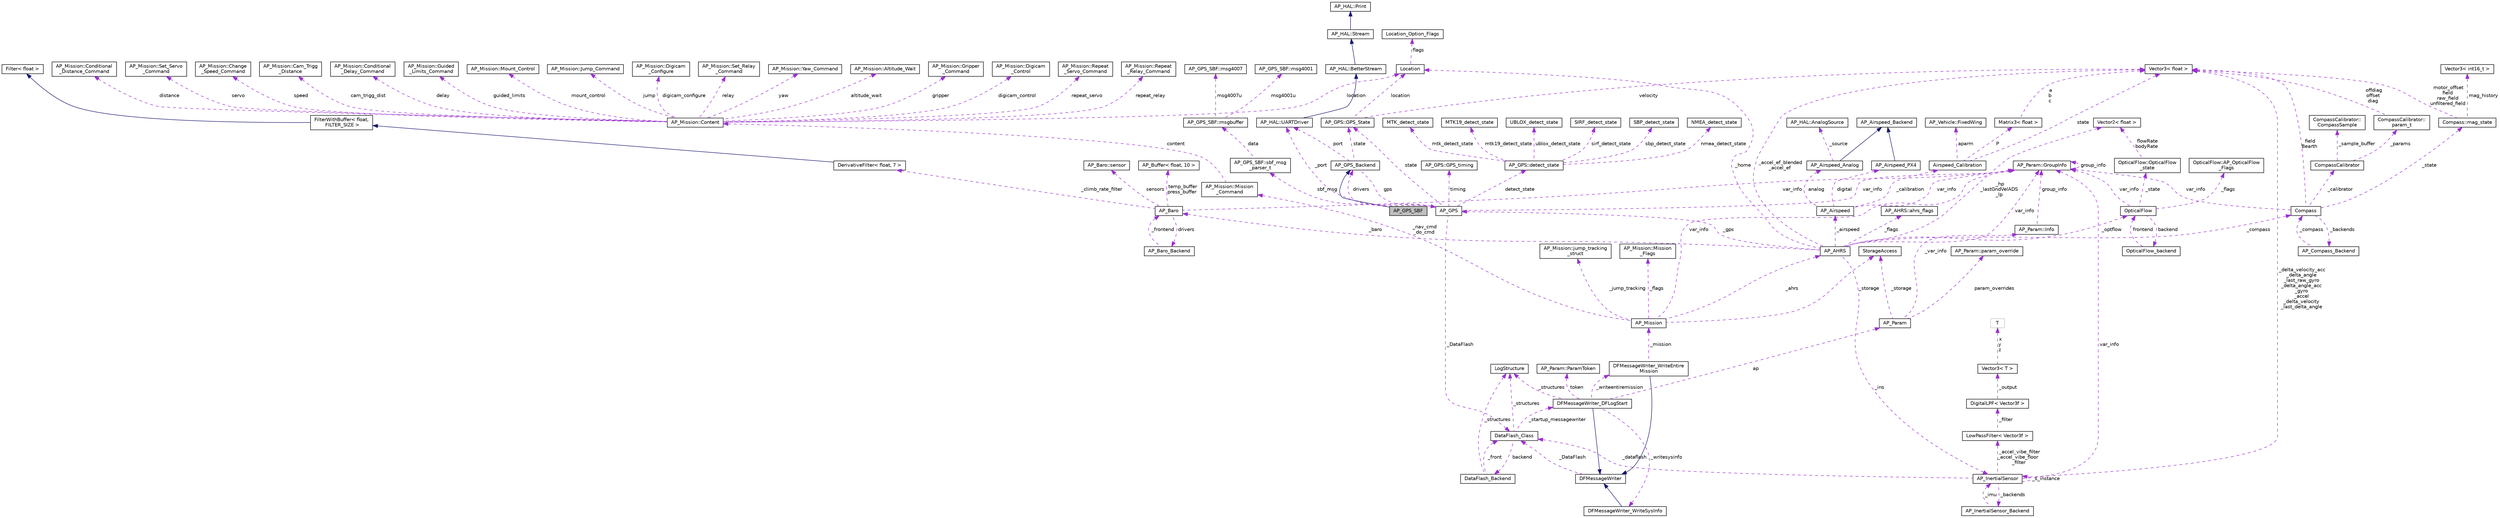 digraph "AP_GPS_SBF"
{
 // INTERACTIVE_SVG=YES
  edge [fontname="Helvetica",fontsize="10",labelfontname="Helvetica",labelfontsize="10"];
  node [fontname="Helvetica",fontsize="10",shape=record];
  Node1 [label="AP_GPS_SBF",height=0.2,width=0.4,color="black", fillcolor="grey75", style="filled", fontcolor="black"];
  Node2 -> Node1 [dir="back",color="midnightblue",fontsize="10",style="solid",fontname="Helvetica"];
  Node2 [label="AP_GPS_Backend",height=0.2,width=0.4,color="black", fillcolor="white", style="filled",URL="$classAP__GPS__Backend.html"];
  Node3 -> Node2 [dir="back",color="darkorchid3",fontsize="10",style="dashed",label=" port" ,fontname="Helvetica"];
  Node3 [label="AP_HAL::UARTDriver",height=0.2,width=0.4,color="black", fillcolor="white", style="filled",URL="$classAP__HAL_1_1UARTDriver.html"];
  Node4 -> Node3 [dir="back",color="midnightblue",fontsize="10",style="solid",fontname="Helvetica"];
  Node4 [label="AP_HAL::BetterStream",height=0.2,width=0.4,color="black", fillcolor="white", style="filled",URL="$classAP__HAL_1_1BetterStream.html"];
  Node5 -> Node4 [dir="back",color="midnightblue",fontsize="10",style="solid",fontname="Helvetica"];
  Node5 [label="AP_HAL::Stream",height=0.2,width=0.4,color="black", fillcolor="white", style="filled",URL="$classAP__HAL_1_1Stream.html"];
  Node6 -> Node5 [dir="back",color="midnightblue",fontsize="10",style="solid",fontname="Helvetica"];
  Node6 [label="AP_HAL::Print",height=0.2,width=0.4,color="black", fillcolor="white", style="filled",URL="$classAP__HAL_1_1Print.html"];
  Node7 -> Node2 [dir="back",color="darkorchid3",fontsize="10",style="dashed",label=" gps" ,fontname="Helvetica"];
  Node7 [label="AP_GPS",height=0.2,width=0.4,color="black", fillcolor="white", style="filled",URL="$classAP__GPS.html"];
  Node8 -> Node7 [dir="back",color="darkorchid3",fontsize="10",style="dashed",label=" detect_state" ,fontname="Helvetica"];
  Node8 [label="AP_GPS::detect_state",height=0.2,width=0.4,color="black", fillcolor="white", style="filled",URL="$structAP__GPS_1_1detect__state.html"];
  Node9 -> Node8 [dir="back",color="darkorchid3",fontsize="10",style="dashed",label=" sbp_detect_state" ,fontname="Helvetica"];
  Node9 [label="SBP_detect_state",height=0.2,width=0.4,color="black", fillcolor="white", style="filled",URL="$structSBP__detect__state.html"];
  Node10 -> Node8 [dir="back",color="darkorchid3",fontsize="10",style="dashed",label=" ublox_detect_state" ,fontname="Helvetica"];
  Node10 [label="UBLOX_detect_state",height=0.2,width=0.4,color="black", fillcolor="white", style="filled",URL="$structUBLOX__detect__state.html"];
  Node11 -> Node8 [dir="back",color="darkorchid3",fontsize="10",style="dashed",label=" sirf_detect_state" ,fontname="Helvetica"];
  Node11 [label="SIRF_detect_state",height=0.2,width=0.4,color="black", fillcolor="white", style="filled",URL="$structSIRF__detect__state.html"];
  Node12 -> Node8 [dir="back",color="darkorchid3",fontsize="10",style="dashed",label=" mtk19_detect_state" ,fontname="Helvetica"];
  Node12 [label="MTK19_detect_state",height=0.2,width=0.4,color="black", fillcolor="white", style="filled",URL="$structMTK19__detect__state.html"];
  Node13 -> Node8 [dir="back",color="darkorchid3",fontsize="10",style="dashed",label=" nmea_detect_state" ,fontname="Helvetica"];
  Node13 [label="NMEA_detect_state",height=0.2,width=0.4,color="black", fillcolor="white", style="filled",URL="$structNMEA__detect__state.html"];
  Node14 -> Node8 [dir="back",color="darkorchid3",fontsize="10",style="dashed",label=" mtk_detect_state" ,fontname="Helvetica"];
  Node14 [label="MTK_detect_state",height=0.2,width=0.4,color="black", fillcolor="white", style="filled",URL="$structMTK__detect__state.html"];
  Node15 -> Node7 [dir="back",color="darkorchid3",fontsize="10",style="dashed",label=" timing" ,fontname="Helvetica"];
  Node15 [label="AP_GPS::GPS_timing",height=0.2,width=0.4,color="black", fillcolor="white", style="filled",URL="$structAP__GPS_1_1GPS__timing.html"];
  Node2 -> Node7 [dir="back",color="darkorchid3",fontsize="10",style="dashed",label=" drivers" ,fontname="Helvetica"];
  Node16 -> Node7 [dir="back",color="darkorchid3",fontsize="10",style="dashed",label=" _DataFlash" ,fontname="Helvetica"];
  Node16 [label="DataFlash_Class",height=0.2,width=0.4,color="black", fillcolor="white", style="filled",URL="$classDataFlash__Class.html"];
  Node17 -> Node16 [dir="back",color="darkorchid3",fontsize="10",style="dashed",label=" _structures" ,fontname="Helvetica"];
  Node17 [label="LogStructure",height=0.2,width=0.4,color="black", fillcolor="white", style="filled",URL="$structLogStructure.html"];
  Node18 -> Node16 [dir="back",color="darkorchid3",fontsize="10",style="dashed",label=" backend" ,fontname="Helvetica"];
  Node18 [label="DataFlash_Backend",height=0.2,width=0.4,color="black", fillcolor="white", style="filled",URL="$classDataFlash__Backend.html"];
  Node17 -> Node18 [dir="back",color="darkorchid3",fontsize="10",style="dashed",label=" _structures" ,fontname="Helvetica"];
  Node16 -> Node18 [dir="back",color="darkorchid3",fontsize="10",style="dashed",label=" _front" ,fontname="Helvetica"];
  Node19 -> Node16 [dir="back",color="darkorchid3",fontsize="10",style="dashed",label=" _startup_messagewriter" ,fontname="Helvetica"];
  Node19 [label="DFMessageWriter_DFLogStart",height=0.2,width=0.4,color="black", fillcolor="white", style="filled",URL="$classDFMessageWriter__DFLogStart.html"];
  Node20 -> Node19 [dir="back",color="midnightblue",fontsize="10",style="solid",fontname="Helvetica"];
  Node20 [label="DFMessageWriter",height=0.2,width=0.4,color="black", fillcolor="white", style="filled",URL="$classDFMessageWriter.html"];
  Node16 -> Node20 [dir="back",color="darkorchid3",fontsize="10",style="dashed",label=" _DataFlash" ,fontname="Helvetica"];
  Node21 -> Node19 [dir="back",color="darkorchid3",fontsize="10",style="dashed",label=" _writeentiremission" ,fontname="Helvetica"];
  Node21 [label="DFMessageWriter_WriteEntire\lMission",height=0.2,width=0.4,color="black", fillcolor="white", style="filled",URL="$classDFMessageWriter__WriteEntireMission.html"];
  Node20 -> Node21 [dir="back",color="midnightblue",fontsize="10",style="solid",fontname="Helvetica"];
  Node22 -> Node21 [dir="back",color="darkorchid3",fontsize="10",style="dashed",label=" _mission" ,fontname="Helvetica"];
  Node22 [label="AP_Mission",height=0.2,width=0.4,color="black", fillcolor="white", style="filled",URL="$classAP__Mission.html",tooltip="Object managing Mission. "];
  Node23 -> Node22 [dir="back",color="darkorchid3",fontsize="10",style="dashed",label=" _storage" ,fontname="Helvetica"];
  Node23 [label="StorageAccess",height=0.2,width=0.4,color="black", fillcolor="white", style="filled",URL="$classStorageAccess.html"];
  Node24 -> Node22 [dir="back",color="darkorchid3",fontsize="10",style="dashed",label=" _nav_cmd\n_do_cmd" ,fontname="Helvetica"];
  Node24 [label="AP_Mission::Mission\l_Command",height=0.2,width=0.4,color="black", fillcolor="white", style="filled",URL="$structAP__Mission_1_1Mission__Command.html"];
  Node25 -> Node24 [dir="back",color="darkorchid3",fontsize="10",style="dashed",label=" content" ,fontname="Helvetica"];
  Node25 [label="AP_Mission::Content",height=0.2,width=0.4,color="black", fillcolor="white", style="filled",URL="$unionAP__Mission_1_1Content.html"];
  Node26 -> Node25 [dir="back",color="darkorchid3",fontsize="10",style="dashed",label=" guided_limits" ,fontname="Helvetica"];
  Node26 [label="AP_Mission::Guided\l_Limits_Command",height=0.2,width=0.4,color="black", fillcolor="white", style="filled",URL="$structAP__Mission_1_1Guided__Limits__Command.html"];
  Node27 -> Node25 [dir="back",color="darkorchid3",fontsize="10",style="dashed",label=" mount_control" ,fontname="Helvetica"];
  Node27 [label="AP_Mission::Mount_Control",height=0.2,width=0.4,color="black", fillcolor="white", style="filled",URL="$structAP__Mission_1_1Mount__Control.html"];
  Node28 -> Node25 [dir="back",color="darkorchid3",fontsize="10",style="dashed",label=" repeat_relay" ,fontname="Helvetica"];
  Node28 [label="AP_Mission::Repeat\l_Relay_Command",height=0.2,width=0.4,color="black", fillcolor="white", style="filled",URL="$structAP__Mission_1_1Repeat__Relay__Command.html"];
  Node29 -> Node25 [dir="back",color="darkorchid3",fontsize="10",style="dashed",label=" distance" ,fontname="Helvetica"];
  Node29 [label="AP_Mission::Conditional\l_Distance_Command",height=0.2,width=0.4,color="black", fillcolor="white", style="filled",URL="$structAP__Mission_1_1Conditional__Distance__Command.html"];
  Node30 -> Node25 [dir="back",color="darkorchid3",fontsize="10",style="dashed",label=" servo" ,fontname="Helvetica"];
  Node30 [label="AP_Mission::Set_Servo\l_Command",height=0.2,width=0.4,color="black", fillcolor="white", style="filled",URL="$structAP__Mission_1_1Set__Servo__Command.html"];
  Node31 -> Node25 [dir="back",color="darkorchid3",fontsize="10",style="dashed",label=" speed" ,fontname="Helvetica"];
  Node31 [label="AP_Mission::Change\l_Speed_Command",height=0.2,width=0.4,color="black", fillcolor="white", style="filled",URL="$structAP__Mission_1_1Change__Speed__Command.html"];
  Node32 -> Node25 [dir="back",color="darkorchid3",fontsize="10",style="dashed",label=" cam_trigg_dist" ,fontname="Helvetica"];
  Node32 [label="AP_Mission::Cam_Trigg\l_Distance",height=0.2,width=0.4,color="black", fillcolor="white", style="filled",URL="$structAP__Mission_1_1Cam__Trigg__Distance.html"];
  Node33 -> Node25 [dir="back",color="darkorchid3",fontsize="10",style="dashed",label=" delay" ,fontname="Helvetica"];
  Node33 [label="AP_Mission::Conditional\l_Delay_Command",height=0.2,width=0.4,color="black", fillcolor="white", style="filled",URL="$structAP__Mission_1_1Conditional__Delay__Command.html"];
  Node34 -> Node25 [dir="back",color="darkorchid3",fontsize="10",style="dashed",label=" jump" ,fontname="Helvetica"];
  Node34 [label="AP_Mission::Jump_Command",height=0.2,width=0.4,color="black", fillcolor="white", style="filled",URL="$structAP__Mission_1_1Jump__Command.html"];
  Node35 -> Node25 [dir="back",color="darkorchid3",fontsize="10",style="dashed",label=" location" ,fontname="Helvetica"];
  Node35 [label="Location",height=0.2,width=0.4,color="black", fillcolor="white", style="filled",URL="$structLocation.html"];
  Node36 -> Node35 [dir="back",color="darkorchid3",fontsize="10",style="dashed",label=" flags" ,fontname="Helvetica"];
  Node36 [label="Location_Option_Flags",height=0.2,width=0.4,color="black", fillcolor="white", style="filled",URL="$structLocation__Option__Flags.html"];
  Node37 -> Node25 [dir="back",color="darkorchid3",fontsize="10",style="dashed",label=" digicam_configure" ,fontname="Helvetica"];
  Node37 [label="AP_Mission::Digicam\l_Configure",height=0.2,width=0.4,color="black", fillcolor="white", style="filled",URL="$structAP__Mission_1_1Digicam__Configure.html"];
  Node38 -> Node25 [dir="back",color="darkorchid3",fontsize="10",style="dashed",label=" relay" ,fontname="Helvetica"];
  Node38 [label="AP_Mission::Set_Relay\l_Command",height=0.2,width=0.4,color="black", fillcolor="white", style="filled",URL="$structAP__Mission_1_1Set__Relay__Command.html"];
  Node39 -> Node25 [dir="back",color="darkorchid3",fontsize="10",style="dashed",label=" yaw" ,fontname="Helvetica"];
  Node39 [label="AP_Mission::Yaw_Command",height=0.2,width=0.4,color="black", fillcolor="white", style="filled",URL="$structAP__Mission_1_1Yaw__Command.html"];
  Node40 -> Node25 [dir="back",color="darkorchid3",fontsize="10",style="dashed",label=" altitude_wait" ,fontname="Helvetica"];
  Node40 [label="AP_Mission::Altitude_Wait",height=0.2,width=0.4,color="black", fillcolor="white", style="filled",URL="$structAP__Mission_1_1Altitude__Wait.html"];
  Node41 -> Node25 [dir="back",color="darkorchid3",fontsize="10",style="dashed",label=" gripper" ,fontname="Helvetica"];
  Node41 [label="AP_Mission::Gripper\l_Command",height=0.2,width=0.4,color="black", fillcolor="white", style="filled",URL="$structAP__Mission_1_1Gripper__Command.html"];
  Node42 -> Node25 [dir="back",color="darkorchid3",fontsize="10",style="dashed",label=" digicam_control" ,fontname="Helvetica"];
  Node42 [label="AP_Mission::Digicam\l_Control",height=0.2,width=0.4,color="black", fillcolor="white", style="filled",URL="$structAP__Mission_1_1Digicam__Control.html"];
  Node43 -> Node25 [dir="back",color="darkorchid3",fontsize="10",style="dashed",label=" repeat_servo" ,fontname="Helvetica"];
  Node43 [label="AP_Mission::Repeat\l_Servo_Command",height=0.2,width=0.4,color="black", fillcolor="white", style="filled",URL="$structAP__Mission_1_1Repeat__Servo__Command.html"];
  Node44 -> Node22 [dir="back",color="darkorchid3",fontsize="10",style="dashed",label=" var_info" ,fontname="Helvetica"];
  Node44 [label="AP_Param::GroupInfo",height=0.2,width=0.4,color="black", fillcolor="white", style="filled",URL="$structAP__Param_1_1GroupInfo.html"];
  Node44 -> Node44 [dir="back",color="darkorchid3",fontsize="10",style="dashed",label=" group_info" ,fontname="Helvetica"];
  Node45 -> Node22 [dir="back",color="darkorchid3",fontsize="10",style="dashed",label=" _flags" ,fontname="Helvetica"];
  Node45 [label="AP_Mission::Mission\l_Flags",height=0.2,width=0.4,color="black", fillcolor="white", style="filled",URL="$structAP__Mission_1_1Mission__Flags.html"];
  Node46 -> Node22 [dir="back",color="darkorchid3",fontsize="10",style="dashed",label=" _ahrs" ,fontname="Helvetica"];
  Node46 [label="AP_AHRS",height=0.2,width=0.4,color="black", fillcolor="white", style="filled",URL="$classAP__AHRS.html"];
  Node47 -> Node46 [dir="back",color="darkorchid3",fontsize="10",style="dashed",label=" _flags" ,fontname="Helvetica"];
  Node47 [label="AP_AHRS::ahrs_flags",height=0.2,width=0.4,color="black", fillcolor="white", style="filled",URL="$structAP__AHRS_1_1ahrs__flags.html"];
  Node48 -> Node46 [dir="back",color="darkorchid3",fontsize="10",style="dashed",label=" _baro" ,fontname="Helvetica"];
  Node48 [label="AP_Baro",height=0.2,width=0.4,color="black", fillcolor="white", style="filled",URL="$classAP__Baro.html"];
  Node49 -> Node48 [dir="back",color="darkorchid3",fontsize="10",style="dashed",label=" sensors" ,fontname="Helvetica"];
  Node49 [label="AP_Baro::sensor",height=0.2,width=0.4,color="black", fillcolor="white", style="filled",URL="$structAP__Baro_1_1sensor.html"];
  Node50 -> Node48 [dir="back",color="darkorchid3",fontsize="10",style="dashed",label=" temp_buffer\npress_buffer" ,fontname="Helvetica"];
  Node50 [label="AP_Buffer\< float, 10 \>",height=0.2,width=0.4,color="black", fillcolor="white", style="filled",URL="$classAP__Buffer.html"];
  Node51 -> Node48 [dir="back",color="darkorchid3",fontsize="10",style="dashed",label=" _climb_rate_filter" ,fontname="Helvetica"];
  Node51 [label="DerivativeFilter\< float, 7 \>",height=0.2,width=0.4,color="black", fillcolor="white", style="filled",URL="$classDerivativeFilter.html"];
  Node52 -> Node51 [dir="back",color="midnightblue",fontsize="10",style="solid",fontname="Helvetica"];
  Node52 [label="FilterWithBuffer\< float,\l FILTER_SIZE \>",height=0.2,width=0.4,color="black", fillcolor="white", style="filled",URL="$classFilterWithBuffer.html"];
  Node53 -> Node52 [dir="back",color="midnightblue",fontsize="10",style="solid",fontname="Helvetica"];
  Node53 [label="Filter\< float \>",height=0.2,width=0.4,color="black", fillcolor="white", style="filled",URL="$classFilter.html"];
  Node44 -> Node48 [dir="back",color="darkorchid3",fontsize="10",style="dashed",label=" var_info" ,fontname="Helvetica"];
  Node54 -> Node48 [dir="back",color="darkorchid3",fontsize="10",style="dashed",label=" drivers" ,fontname="Helvetica"];
  Node54 [label="AP_Baro_Backend",height=0.2,width=0.4,color="black", fillcolor="white", style="filled",URL="$classAP__Baro__Backend.html",tooltip="-*- tab-width: 4; Mode: C++; c-basic-offset: 4; indent-tabs-mode: nil -*- "];
  Node48 -> Node54 [dir="back",color="darkorchid3",fontsize="10",style="dashed",label=" _frontend" ,fontname="Helvetica"];
  Node55 -> Node46 [dir="back",color="darkorchid3",fontsize="10",style="dashed",label=" _optflow" ,fontname="Helvetica"];
  Node55 [label="OpticalFlow",height=0.2,width=0.4,color="black", fillcolor="white", style="filled",URL="$classOpticalFlow.html"];
  Node44 -> Node55 [dir="back",color="darkorchid3",fontsize="10",style="dashed",label=" var_info" ,fontname="Helvetica"];
  Node56 -> Node55 [dir="back",color="darkorchid3",fontsize="10",style="dashed",label=" _state" ,fontname="Helvetica"];
  Node56 [label="OpticalFlow::OpticalFlow\l_state",height=0.2,width=0.4,color="black", fillcolor="white", style="filled",URL="$structOpticalFlow_1_1OpticalFlow__state.html"];
  Node57 -> Node56 [dir="back",color="darkorchid3",fontsize="10",style="dashed",label=" flowRate\nbodyRate" ,fontname="Helvetica"];
  Node57 [label="Vector2\< float \>",height=0.2,width=0.4,color="black", fillcolor="white", style="filled",URL="$structVector2.html"];
  Node58 -> Node55 [dir="back",color="darkorchid3",fontsize="10",style="dashed",label=" backend" ,fontname="Helvetica"];
  Node58 [label="OpticalFlow_backend",height=0.2,width=0.4,color="black", fillcolor="white", style="filled",URL="$classOpticalFlow__backend.html"];
  Node55 -> Node58 [dir="back",color="darkorchid3",fontsize="10",style="dashed",label=" frontend" ,fontname="Helvetica"];
  Node59 -> Node55 [dir="back",color="darkorchid3",fontsize="10",style="dashed",label=" _flags" ,fontname="Helvetica"];
  Node59 [label="OpticalFlow::AP_OpticalFlow\l_Flags",height=0.2,width=0.4,color="black", fillcolor="white", style="filled",URL="$structOpticalFlow_1_1AP__OpticalFlow__Flags.html"];
  Node44 -> Node46 [dir="back",color="darkorchid3",fontsize="10",style="dashed",label=" var_info" ,fontname="Helvetica"];
  Node60 -> Node46 [dir="back",color="darkorchid3",fontsize="10",style="dashed",label=" _accel_ef_blended\n_accel_ef" ,fontname="Helvetica"];
  Node60 [label="Vector3\< float \>",height=0.2,width=0.4,color="black", fillcolor="white", style="filled",URL="$classVector3.html"];
  Node61 -> Node46 [dir="back",color="darkorchid3",fontsize="10",style="dashed",label=" _ins" ,fontname="Helvetica"];
  Node61 [label="AP_InertialSensor",height=0.2,width=0.4,color="black", fillcolor="white", style="filled",URL="$classAP__InertialSensor.html"];
  Node62 -> Node61 [dir="back",color="darkorchid3",fontsize="10",style="dashed",label=" _accel_vibe_filter\n_accel_vibe_floor\l_filter" ,fontname="Helvetica"];
  Node62 [label="LowPassFilter\< Vector3f \>",height=0.2,width=0.4,color="black", fillcolor="white", style="filled",URL="$classLowPassFilter.html"];
  Node63 -> Node62 [dir="back",color="darkorchid3",fontsize="10",style="dashed",label=" _filter" ,fontname="Helvetica"];
  Node63 [label="DigitalLPF\< Vector3f \>",height=0.2,width=0.4,color="black", fillcolor="white", style="filled",URL="$classDigitalLPF.html"];
  Node64 -> Node63 [dir="back",color="darkorchid3",fontsize="10",style="dashed",label=" _output" ,fontname="Helvetica"];
  Node64 [label="Vector3\< T \>",height=0.2,width=0.4,color="black", fillcolor="white", style="filled",URL="$classVector3.html"];
  Node65 -> Node64 [dir="back",color="darkorchid3",fontsize="10",style="dashed",label=" x\ny\nz" ,fontname="Helvetica"];
  Node65 [label="T",height=0.2,width=0.4,color="grey75", fillcolor="white", style="filled"];
  Node66 -> Node61 [dir="back",color="darkorchid3",fontsize="10",style="dashed",label=" _backends" ,fontname="Helvetica"];
  Node66 [label="AP_InertialSensor_Backend",height=0.2,width=0.4,color="black", fillcolor="white", style="filled",URL="$classAP__InertialSensor__Backend.html"];
  Node61 -> Node66 [dir="back",color="darkorchid3",fontsize="10",style="dashed",label=" _imu" ,fontname="Helvetica"];
  Node16 -> Node61 [dir="back",color="darkorchid3",fontsize="10",style="dashed",label=" _dataflash" ,fontname="Helvetica"];
  Node44 -> Node61 [dir="back",color="darkorchid3",fontsize="10",style="dashed",label=" var_info" ,fontname="Helvetica"];
  Node61 -> Node61 [dir="back",color="darkorchid3",fontsize="10",style="dashed",label=" _s_instance" ,fontname="Helvetica"];
  Node60 -> Node61 [dir="back",color="darkorchid3",fontsize="10",style="dashed",label=" _delta_velocity_acc\n_delta_angle\n_last_raw_gyro\n_delta_angle_acc\n_gyro\n_accel\n_delta_velocity\n_last_delta_angle" ,fontname="Helvetica"];
  Node67 -> Node46 [dir="back",color="darkorchid3",fontsize="10",style="dashed",label=" _airspeed" ,fontname="Helvetica"];
  Node67 [label="AP_Airspeed",height=0.2,width=0.4,color="black", fillcolor="white", style="filled",URL="$classAP__Airspeed.html"];
  Node68 -> Node67 [dir="back",color="darkorchid3",fontsize="10",style="dashed",label=" analog" ,fontname="Helvetica"];
  Node68 [label="AP_Airspeed_Analog",height=0.2,width=0.4,color="black", fillcolor="white", style="filled",URL="$classAP__Airspeed__Analog.html",tooltip="-*- tab-width: 4; Mode: C++; c-basic-offset: 4; indent-tabs-mode: nil -*- "];
  Node69 -> Node68 [dir="back",color="midnightblue",fontsize="10",style="solid",fontname="Helvetica"];
  Node69 [label="AP_Airspeed_Backend",height=0.2,width=0.4,color="black", fillcolor="white", style="filled",URL="$classAP__Airspeed__Backend.html",tooltip="-*- tab-width: 4; Mode: C++; c-basic-offset: 4; indent-tabs-mode: nil -*- "];
  Node70 -> Node68 [dir="back",color="darkorchid3",fontsize="10",style="dashed",label=" _source" ,fontname="Helvetica"];
  Node70 [label="AP_HAL::AnalogSource",height=0.2,width=0.4,color="black", fillcolor="white", style="filled",URL="$classAP__HAL_1_1AnalogSource.html"];
  Node44 -> Node67 [dir="back",color="darkorchid3",fontsize="10",style="dashed",label=" var_info" ,fontname="Helvetica"];
  Node71 -> Node67 [dir="back",color="darkorchid3",fontsize="10",style="dashed",label=" digital" ,fontname="Helvetica"];
  Node71 [label="AP_Airspeed_PX4",height=0.2,width=0.4,color="black", fillcolor="white", style="filled",URL="$classAP__Airspeed__PX4.html",tooltip="-*- tab-width: 4; Mode: C++; c-basic-offset: 4; indent-tabs-mode: nil -*- "];
  Node69 -> Node71 [dir="back",color="midnightblue",fontsize="10",style="solid",fontname="Helvetica"];
  Node72 -> Node67 [dir="back",color="darkorchid3",fontsize="10",style="dashed",label=" _calibration" ,fontname="Helvetica"];
  Node72 [label="Airspeed_Calibration",height=0.2,width=0.4,color="black", fillcolor="white", style="filled",URL="$classAirspeed__Calibration.html",tooltip="-*- tab-width: 4; Mode: C++; c-basic-offset: 4; indent-tabs-mode: nil -*- "];
  Node73 -> Node72 [dir="back",color="darkorchid3",fontsize="10",style="dashed",label=" P" ,fontname="Helvetica"];
  Node73 [label="Matrix3\< float \>",height=0.2,width=0.4,color="black", fillcolor="white", style="filled",URL="$classMatrix3.html"];
  Node60 -> Node73 [dir="back",color="darkorchid3",fontsize="10",style="dashed",label=" a\nb\nc" ,fontname="Helvetica"];
  Node60 -> Node72 [dir="back",color="darkorchid3",fontsize="10",style="dashed",label=" state" ,fontname="Helvetica"];
  Node74 -> Node72 [dir="back",color="darkorchid3",fontsize="10",style="dashed",label=" aparm" ,fontname="Helvetica"];
  Node74 [label="AP_Vehicle::FixedWing",height=0.2,width=0.4,color="black", fillcolor="white", style="filled",URL="$structAP__Vehicle_1_1FixedWing.html"];
  Node57 -> Node46 [dir="back",color="darkorchid3",fontsize="10",style="dashed",label=" _hp\n_lastGndVelADS\n_lp" ,fontname="Helvetica"];
  Node7 -> Node46 [dir="back",color="darkorchid3",fontsize="10",style="dashed",label=" _gps" ,fontname="Helvetica"];
  Node35 -> Node46 [dir="back",color="darkorchid3",fontsize="10",style="dashed",label=" _home" ,fontname="Helvetica"];
  Node75 -> Node46 [dir="back",color="darkorchid3",fontsize="10",style="dashed",label=" _compass" ,fontname="Helvetica"];
  Node75 [label="Compass",height=0.2,width=0.4,color="black", fillcolor="white", style="filled",URL="$classCompass.html"];
  Node44 -> Node75 [dir="back",color="darkorchid3",fontsize="10",style="dashed",label=" var_info" ,fontname="Helvetica"];
  Node60 -> Node75 [dir="back",color="darkorchid3",fontsize="10",style="dashed",label=" field\nBearth" ,fontname="Helvetica"];
  Node76 -> Node75 [dir="back",color="darkorchid3",fontsize="10",style="dashed",label=" _calibrator" ,fontname="Helvetica"];
  Node76 [label="CompassCalibrator",height=0.2,width=0.4,color="black", fillcolor="white", style="filled",URL="$classCompassCalibrator.html"];
  Node77 -> Node76 [dir="back",color="darkorchid3",fontsize="10",style="dashed",label=" _params" ,fontname="Helvetica"];
  Node77 [label="CompassCalibrator::\lparam_t",height=0.2,width=0.4,color="black", fillcolor="white", style="filled",URL="$classCompassCalibrator_1_1param__t.html"];
  Node60 -> Node77 [dir="back",color="darkorchid3",fontsize="10",style="dashed",label=" offdiag\noffset\ndiag" ,fontname="Helvetica"];
  Node78 -> Node76 [dir="back",color="darkorchid3",fontsize="10",style="dashed",label=" _sample_buffer" ,fontname="Helvetica"];
  Node78 [label="CompassCalibrator::\lCompassSample",height=0.2,width=0.4,color="black", fillcolor="white", style="filled",URL="$classCompassCalibrator_1_1CompassSample.html"];
  Node79 -> Node75 [dir="back",color="darkorchid3",fontsize="10",style="dashed",label=" _backends" ,fontname="Helvetica"];
  Node79 [label="AP_Compass_Backend",height=0.2,width=0.4,color="black", fillcolor="white", style="filled",URL="$classAP__Compass__Backend.html"];
  Node75 -> Node79 [dir="back",color="darkorchid3",fontsize="10",style="dashed",label=" _compass" ,fontname="Helvetica"];
  Node80 -> Node75 [dir="back",color="darkorchid3",fontsize="10",style="dashed",label=" _state" ,fontname="Helvetica"];
  Node80 [label="Compass::mag_state",height=0.2,width=0.4,color="black", fillcolor="white", style="filled",URL="$structCompass_1_1mag__state.html"];
  Node60 -> Node80 [dir="back",color="darkorchid3",fontsize="10",style="dashed",label=" motor_offset\nfield\nraw_field\nunfiltered_field" ,fontname="Helvetica"];
  Node81 -> Node80 [dir="back",color="darkorchid3",fontsize="10",style="dashed",label=" mag_history" ,fontname="Helvetica"];
  Node81 [label="Vector3\< int16_t \>",height=0.2,width=0.4,color="black", fillcolor="white", style="filled",URL="$classVector3.html"];
  Node82 -> Node22 [dir="back",color="darkorchid3",fontsize="10",style="dashed",label=" _jump_tracking" ,fontname="Helvetica"];
  Node82 [label="AP_Mission::jump_tracking\l_struct",height=0.2,width=0.4,color="black", fillcolor="white", style="filled",URL="$structAP__Mission_1_1jump__tracking__struct.html"];
  Node83 -> Node19 [dir="back",color="darkorchid3",fontsize="10",style="dashed",label=" _writesysinfo" ,fontname="Helvetica"];
  Node83 [label="DFMessageWriter_WriteSysInfo",height=0.2,width=0.4,color="black", fillcolor="white", style="filled",URL="$classDFMessageWriter__WriteSysInfo.html"];
  Node20 -> Node83 [dir="back",color="midnightblue",fontsize="10",style="solid",fontname="Helvetica"];
  Node84 -> Node19 [dir="back",color="darkorchid3",fontsize="10",style="dashed",label=" token" ,fontname="Helvetica"];
  Node84 [label="AP_Param::ParamToken",height=0.2,width=0.4,color="black", fillcolor="white", style="filled",URL="$structAP__Param_1_1ParamToken.html"];
  Node17 -> Node19 [dir="back",color="darkorchid3",fontsize="10",style="dashed",label=" _structures" ,fontname="Helvetica"];
  Node85 -> Node19 [dir="back",color="darkorchid3",fontsize="10",style="dashed",label=" ap" ,fontname="Helvetica"];
  Node85 [label="AP_Param",height=0.2,width=0.4,color="black", fillcolor="white", style="filled",URL="$classAP__Param.html"];
  Node23 -> Node85 [dir="back",color="darkorchid3",fontsize="10",style="dashed",label=" _storage" ,fontname="Helvetica"];
  Node86 -> Node85 [dir="back",color="darkorchid3",fontsize="10",style="dashed",label=" _var_info" ,fontname="Helvetica"];
  Node86 [label="AP_Param::Info",height=0.2,width=0.4,color="black", fillcolor="white", style="filled",URL="$structAP__Param_1_1Info.html"];
  Node44 -> Node86 [dir="back",color="darkorchid3",fontsize="10",style="dashed",label=" group_info" ,fontname="Helvetica"];
  Node87 -> Node85 [dir="back",color="darkorchid3",fontsize="10",style="dashed",label=" param_overrides" ,fontname="Helvetica"];
  Node87 [label="AP_Param::param_override",height=0.2,width=0.4,color="black", fillcolor="white", style="filled",URL="$structAP__Param_1_1param__override.html"];
  Node3 -> Node7 [dir="back",color="darkorchid3",fontsize="10",style="dashed",label=" _port" ,fontname="Helvetica"];
  Node44 -> Node7 [dir="back",color="darkorchid3",fontsize="10",style="dashed",label=" var_info" ,fontname="Helvetica"];
  Node88 -> Node7 [dir="back",color="darkorchid3",fontsize="10",style="dashed",label=" state" ,fontname="Helvetica"];
  Node88 [label="AP_GPS::GPS_State",height=0.2,width=0.4,color="black", fillcolor="white", style="filled",URL="$structAP__GPS_1_1GPS__State.html"];
  Node60 -> Node88 [dir="back",color="darkorchid3",fontsize="10",style="dashed",label=" velocity" ,fontname="Helvetica"];
  Node35 -> Node88 [dir="back",color="darkorchid3",fontsize="10",style="dashed",label=" location" ,fontname="Helvetica"];
  Node88 -> Node2 [dir="back",color="darkorchid3",fontsize="10",style="dashed",label=" state" ,fontname="Helvetica"];
  Node89 -> Node1 [dir="back",color="darkorchid3",fontsize="10",style="dashed",label=" sbf_msg" ,fontname="Helvetica"];
  Node89 [label="AP_GPS_SBF::sbf_msg\l_parser_t",height=0.2,width=0.4,color="black", fillcolor="white", style="filled",URL="$structAP__GPS__SBF_1_1sbf__msg__parser__t.html"];
  Node90 -> Node89 [dir="back",color="darkorchid3",fontsize="10",style="dashed",label=" data" ,fontname="Helvetica"];
  Node90 [label="AP_GPS_SBF::msgbuffer",height=0.2,width=0.4,color="black", fillcolor="white", style="filled",URL="$unionAP__GPS__SBF_1_1msgbuffer.html"];
  Node91 -> Node90 [dir="back",color="darkorchid3",fontsize="10",style="dashed",label=" msg4001u" ,fontname="Helvetica"];
  Node91 [label="AP_GPS_SBF::msg4001",height=0.2,width=0.4,color="black", fillcolor="white", style="filled",URL="$structAP__GPS__SBF_1_1msg4001.html"];
  Node92 -> Node90 [dir="back",color="darkorchid3",fontsize="10",style="dashed",label=" msg4007u" ,fontname="Helvetica"];
  Node92 [label="AP_GPS_SBF::msg4007",height=0.2,width=0.4,color="black", fillcolor="white", style="filled",URL="$structAP__GPS__SBF_1_1msg4007.html"];
}
